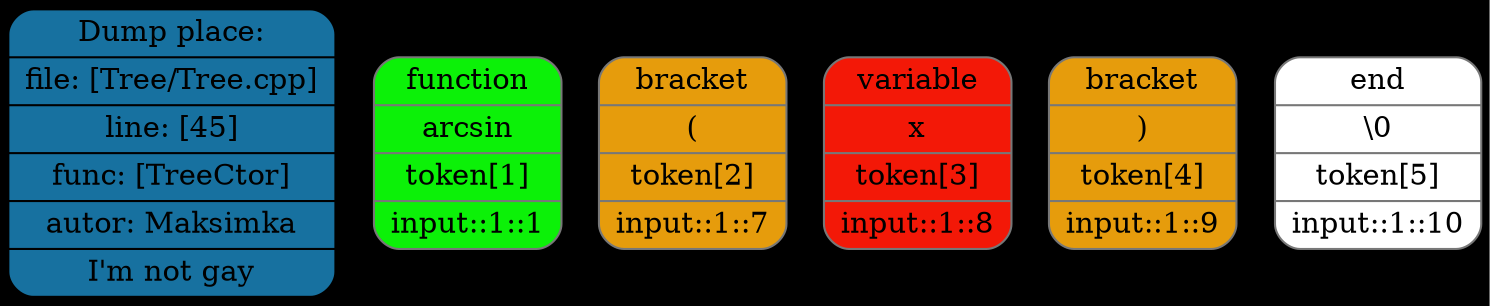 digraph G{
rankdir=TB
graph [bgcolor="#000000"];
size = "100 5"
place[shape=Mrecord, style=filled, fillcolor="#1771a0", pos="0,1!",label = " { Dump place: | file: [Tree/Tree.cpp] | line: [45] | func: [TreeCtor] | autor: Maksimka | I'm not gay } "color = "#000000"];
token0[shape=Mrecord, style=filled, fillcolor="#0cf108",label = " { function | arcsin |  token[1] |  input::1::1 } ", color = "#777777"];
token1[shape=Mrecord, style=filled, fillcolor="#e69c0c",label = " { bracket | ( |  token[2] |  input::1::7 } ", color = "#777777"];
token2[shape=Mrecord, style=filled, fillcolor="#f31807",label = " { variable | x |  token[3] |  input::1::8 } ", color = "#777777"];
token3[shape=Mrecord, style=filled, fillcolor="#e69c0c",label = " { bracket | ) |  token[4] |  input::1::9 } ", color = "#777777"];
token4[shape=Mrecord, style=filled, fillcolor="#ffffff",label = " { end | \\0 |  token[5] |  input::1::10 } ", color = "#777777"];
}

